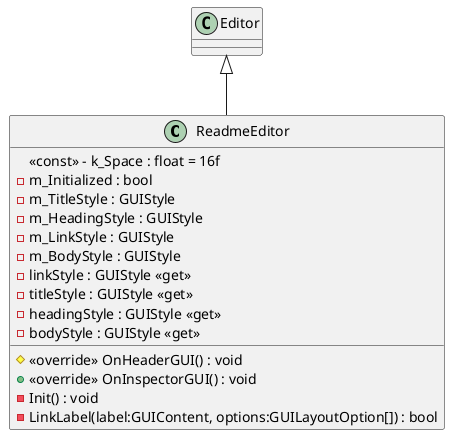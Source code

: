 @startuml
class ReadmeEditor {
    <<const>> - k_Space : float = 16f
    # <<override>> OnHeaderGUI() : void
    + <<override>> OnInspectorGUI() : void
    - m_Initialized : bool
    - m_TitleStyle : GUIStyle
    - m_HeadingStyle : GUIStyle
    - m_LinkStyle : GUIStyle
    - m_BodyStyle : GUIStyle
    - linkStyle : GUIStyle <<get>>
    - titleStyle : GUIStyle <<get>>
    - headingStyle : GUIStyle <<get>>
    - bodyStyle : GUIStyle <<get>>
    - Init() : void
    - LinkLabel(label:GUIContent, options:GUILayoutOption[]) : bool
}
Editor <|-- ReadmeEditor
@enduml
